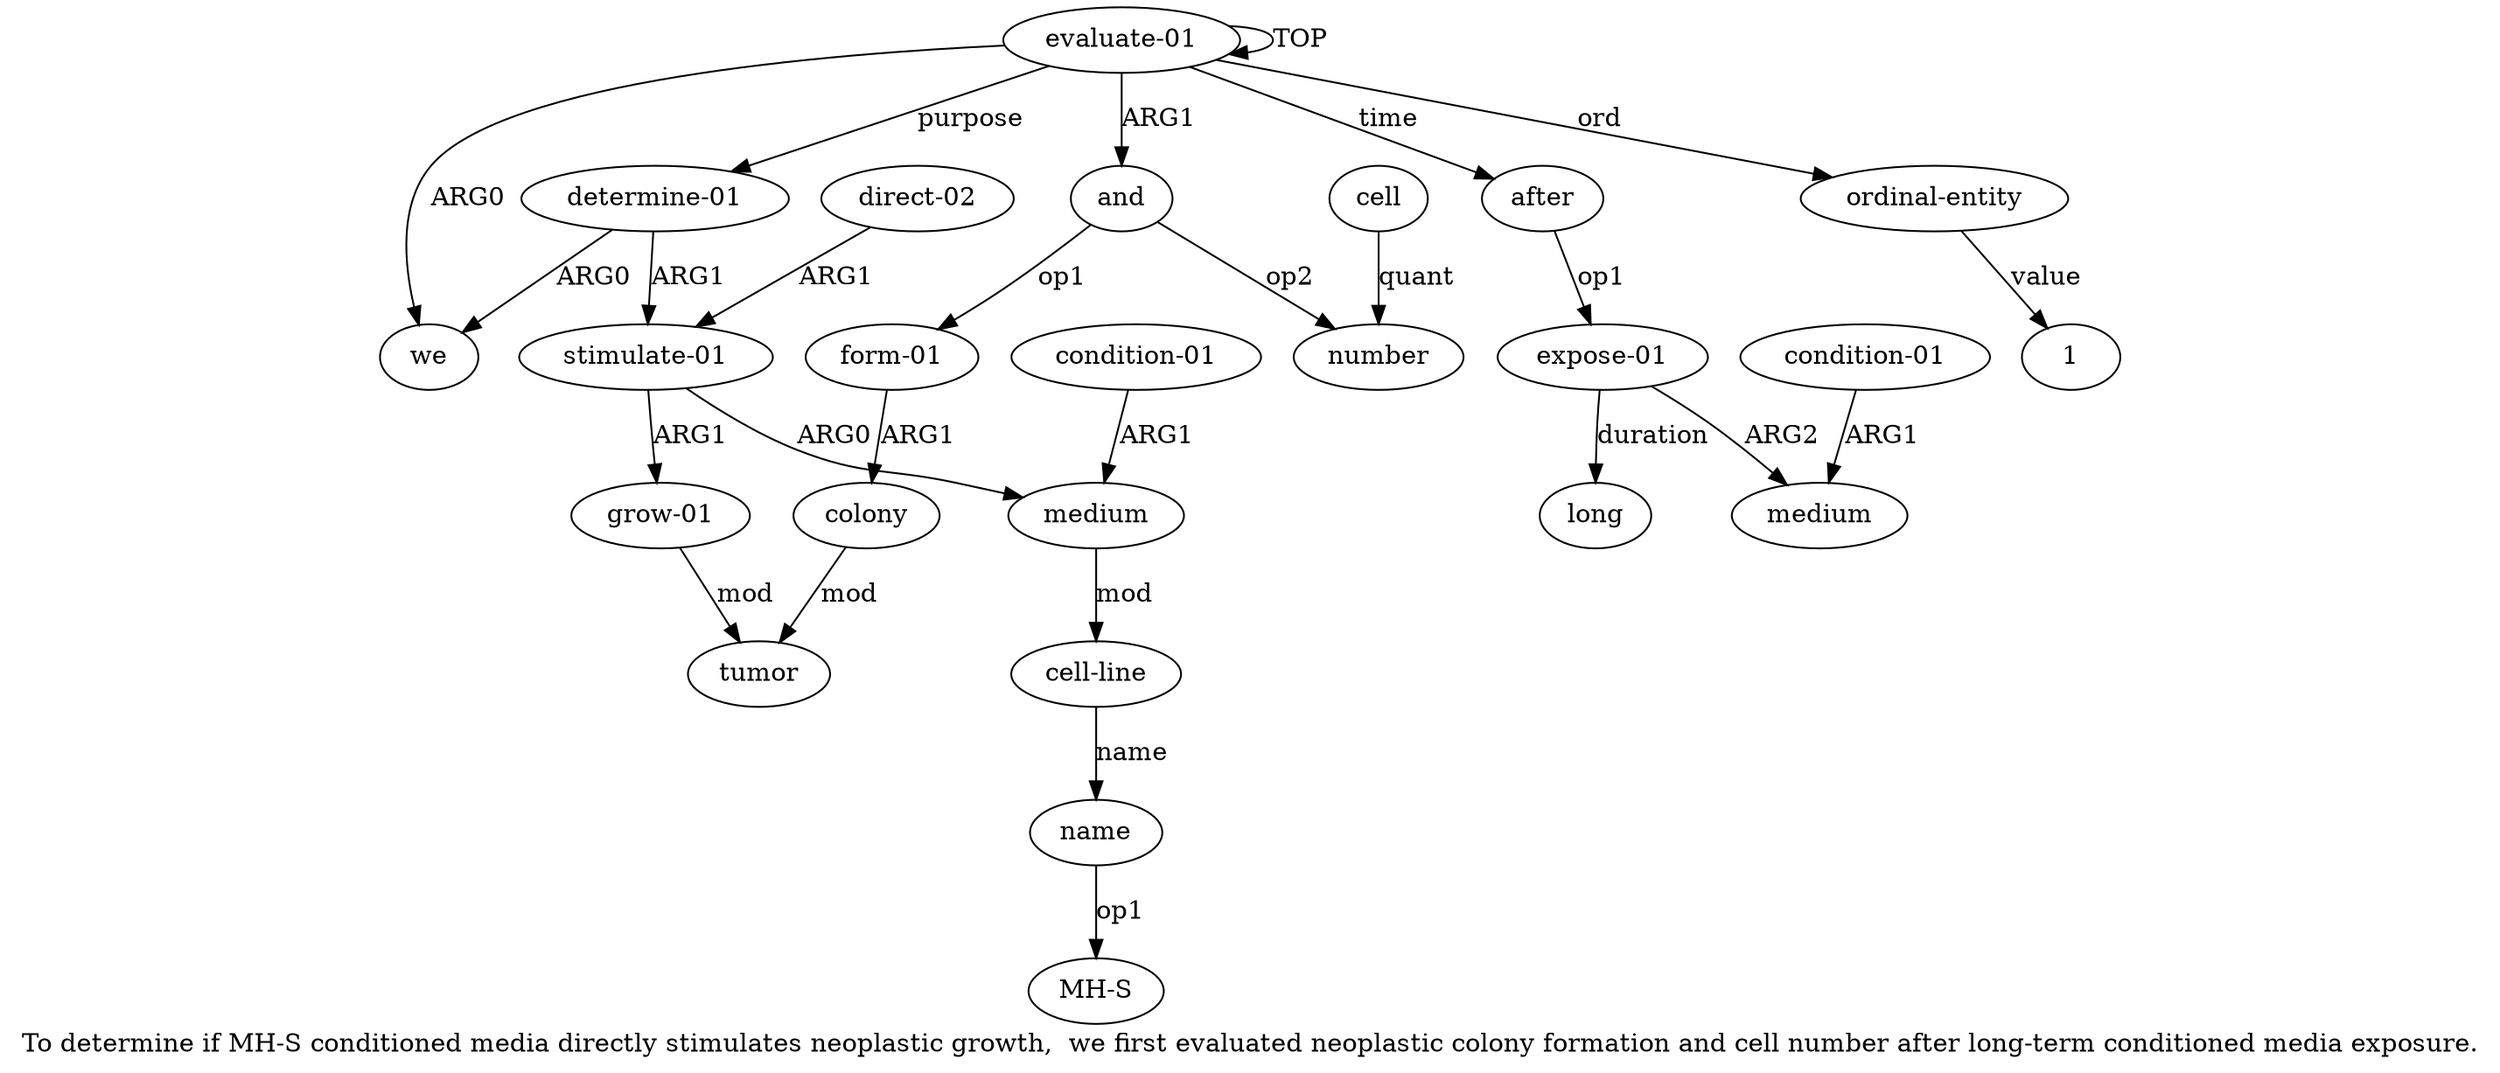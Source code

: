 digraph  {
	graph [label="To determine if MH-S conditioned media directly stimulates neoplastic growth,  we first evaluated neoplastic colony formation and \
cell number after long-term conditioned media exposure."];
	node [label="\N"];
	a20	 [color=black,
		gold_ind=20,
		gold_label="grow-01",
		label="grow-01",
		test_ind=20,
		test_label="grow-01"];
	a5	 [color=black,
		gold_ind=5,
		gold_label=tumor,
		label=tumor,
		test_ind=5,
		test_label=tumor];
	a20 -> a5 [key=0,
	color=black,
	gold_label=mod,
	label=mod,
	test_label=mod];
a21 [color=black,
	gold_ind=21,
	gold_label="direct-02",
	label="direct-02",
	test_ind=21,
	test_label="direct-02"];
a15 [color=black,
	gold_ind=15,
	gold_label="stimulate-01",
	label="stimulate-01",
	test_ind=15,
	test_label="stimulate-01"];
a21 -> a15 [key=0,
color=black,
gold_label=ARG1,
label=ARG1,
test_label=ARG1];
"a8 1" [color=black,
gold_ind=-1,
gold_label=1,
label=1,
test_ind=-1,
test_label=1];
"a19 MH-S" [color=black,
gold_ind=-1,
gold_label="MH-S",
label="MH-S",
test_ind=-1,
test_label="MH-S"];
a15 -> a20 [key=0,
color=black,
gold_label=ARG1,
label=ARG1,
test_label=ARG1];
a16 [color=black,
gold_ind=16,
gold_label=medium,
label=medium,
test_ind=16,
test_label=medium];
a15 -> a16 [key=0,
color=black,
gold_label=ARG0,
label=ARG0,
test_label=ARG0];
a14 [color=black,
gold_ind=14,
gold_label="determine-01",
label="determine-01",
test_ind=14,
test_label="determine-01"];
a14 -> a15 [key=0,
color=black,
gold_label=ARG1,
label=ARG1,
test_label=ARG1];
a1 [color=black,
gold_ind=1,
gold_label=we,
label=we,
test_ind=1,
test_label=we];
a14 -> a1 [key=0,
color=black,
gold_label=ARG0,
label=ARG0,
test_label=ARG0];
a17 [color=black,
gold_ind=17,
gold_label="condition-01",
label="condition-01",
test_ind=17,
test_label="condition-01"];
a17 -> a16 [key=0,
color=black,
gold_label=ARG1,
label=ARG1,
test_label=ARG1];
a18 [color=black,
gold_ind=18,
gold_label="cell-line",
label="cell-line",
test_ind=18,
test_label="cell-line"];
a16 -> a18 [key=0,
color=black,
gold_label=mod,
label=mod,
test_label=mod];
a11 [color=black,
gold_ind=11,
gold_label=medium,
label=medium,
test_ind=11,
test_label=medium];
a10 [color=black,
gold_ind=10,
gold_label="expose-01",
label="expose-01",
test_ind=10,
test_label="expose-01"];
a10 -> a11 [key=0,
color=black,
gold_label=ARG2,
label=ARG2,
test_label=ARG2];
a13 [color=black,
gold_ind=13,
gold_label=long,
label=long,
test_ind=13,
test_label=long];
a10 -> a13 [key=0,
color=black,
gold_label=duration,
label=duration,
test_label=duration];
a12 [color=black,
gold_ind=12,
gold_label="condition-01",
label="condition-01",
test_ind=12,
test_label="condition-01"];
a12 -> a11 [key=0,
color=black,
gold_label=ARG1,
label=ARG1,
test_label=ARG1];
a19 [color=black,
gold_ind=19,
gold_label=name,
label=name,
test_ind=19,
test_label=name];
a19 -> "a19 MH-S" [key=0,
color=black,
gold_label=op1,
label=op1,
test_label=op1];
a18 -> a19 [key=0,
color=black,
gold_label=name,
label=name,
test_label=name];
a0 [color=black,
gold_ind=0,
gold_label="evaluate-01",
label="evaluate-01",
test_ind=0,
test_label="evaluate-01"];
a0 -> a14 [key=0,
color=black,
gold_label=purpose,
label=purpose,
test_label=purpose];
a0 -> a1 [key=0,
color=black,
gold_label=ARG0,
label=ARG0,
test_label=ARG0];
a0 -> a0 [key=0,
color=black,
gold_label=TOP,
label=TOP,
test_label=TOP];
a2 [color=black,
gold_ind=2,
gold_label=and,
label=and,
test_ind=2,
test_label=and];
a0 -> a2 [key=0,
color=black,
gold_label=ARG1,
label=ARG1,
test_label=ARG1];
a9 [color=black,
gold_ind=9,
gold_label=after,
label=after,
test_ind=9,
test_label=after];
a0 -> a9 [key=0,
color=black,
gold_label=time,
label=time,
test_label=time];
a8 [color=black,
gold_ind=8,
gold_label="ordinal-entity",
label="ordinal-entity",
test_ind=8,
test_label="ordinal-entity"];
a0 -> a8 [key=0,
color=black,
gold_label=ord,
label=ord,
test_label=ord];
a3 [color=black,
gold_ind=3,
gold_label="form-01",
label="form-01",
test_ind=3,
test_label="form-01"];
a4 [color=black,
gold_ind=4,
gold_label=colony,
label=colony,
test_ind=4,
test_label=colony];
a3 -> a4 [key=0,
color=black,
gold_label=ARG1,
label=ARG1,
test_label=ARG1];
a2 -> a3 [key=0,
color=black,
gold_label=op1,
label=op1,
test_label=op1];
a6 [color=black,
gold_ind=6,
gold_label=number,
label=number,
test_ind=6,
test_label=number];
a2 -> a6 [key=0,
color=black,
gold_label=op2,
label=op2,
test_label=op2];
a4 -> a5 [key=0,
color=black,
gold_label=mod,
label=mod,
test_label=mod];
a7 [color=black,
gold_ind=7,
gold_label=cell,
label=cell,
test_ind=7,
test_label=cell];
a7 -> a6 [key=0,
color=black,
gold_label=quant,
label=quant,
test_label=quant];
a9 -> a10 [key=0,
color=black,
gold_label=op1,
label=op1,
test_label=op1];
a8 -> "a8 1" [key=0,
color=black,
gold_label=value,
label=value,
test_label=value];
}
